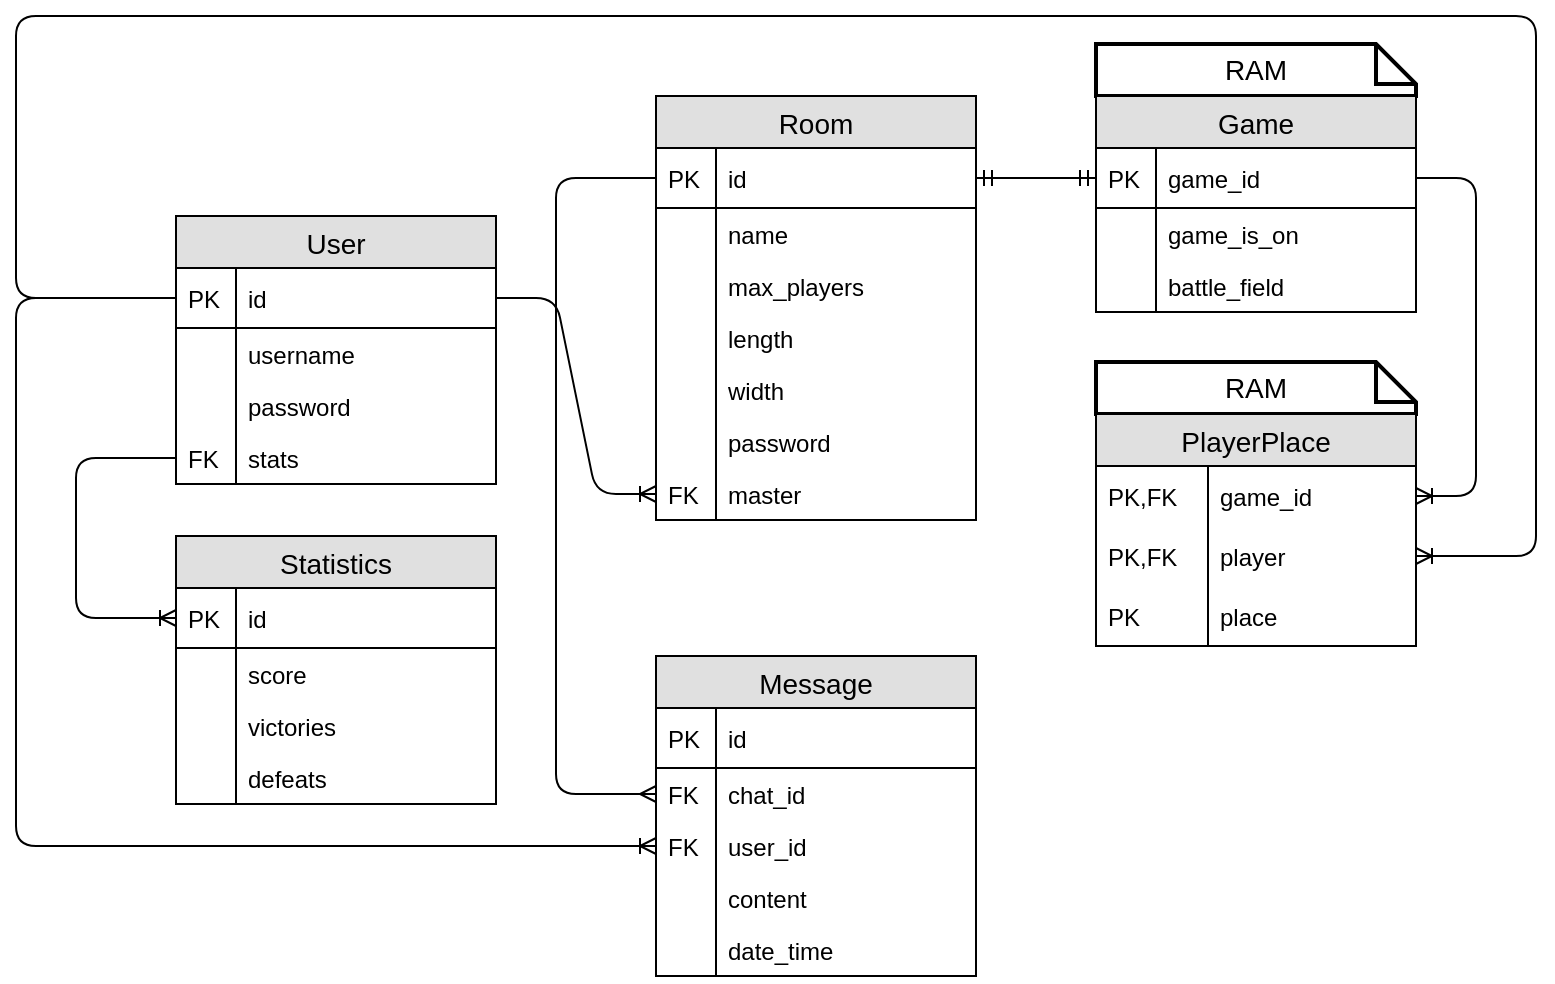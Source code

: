 <mxfile version="12.1.9" type="device" pages="1"><diagram id="lY1YF1tEnvHA6ZkaUEOh" name="Page-1"><mxGraphModel dx="1024" dy="566" grid="1" gridSize="10" guides="1" tooltips="1" connect="1" arrows="1" fold="1" page="1" pageScale="1" pageWidth="1169" pageHeight="827" math="0" shadow="0"><root><mxCell id="0"/><mxCell id="1" parent="0"/><mxCell id="0nc4fZ1yxU8Oas6RXKIv-1" value="User" style="swimlane;fontStyle=0;childLayout=stackLayout;horizontal=1;startSize=26;fillColor=#e0e0e0;horizontalStack=0;resizeParent=1;resizeParentMax=0;resizeLast=0;collapsible=1;marginBottom=0;swimlaneFillColor=#ffffff;align=center;fontSize=14;" parent="1" vertex="1"><mxGeometry x="360" y="340" width="160" height="134" as="geometry"/></mxCell><mxCell id="0nc4fZ1yxU8Oas6RXKIv-2" value="id" style="shape=partialRectangle;top=0;left=0;right=0;bottom=1;align=left;verticalAlign=middle;fillColor=none;spacingLeft=34;spacingRight=4;overflow=hidden;rotatable=0;points=[[0,0.5],[1,0.5]];portConstraint=eastwest;dropTarget=0;fontStyle=0;fontSize=12;" parent="0nc4fZ1yxU8Oas6RXKIv-1" vertex="1"><mxGeometry y="26" width="160" height="30" as="geometry"/></mxCell><mxCell id="0nc4fZ1yxU8Oas6RXKIv-3" value="PK" style="shape=partialRectangle;top=0;left=0;bottom=0;fillColor=none;align=left;verticalAlign=middle;spacingLeft=4;spacingRight=4;overflow=hidden;rotatable=0;points=[];portConstraint=eastwest;part=1;fontSize=12;" parent="0nc4fZ1yxU8Oas6RXKIv-2" vertex="1" connectable="0"><mxGeometry width="30" height="30" as="geometry"/></mxCell><mxCell id="0nc4fZ1yxU8Oas6RXKIv-6" value="username" style="shape=partialRectangle;top=0;left=0;right=0;bottom=0;align=left;verticalAlign=top;fillColor=none;spacingLeft=34;spacingRight=4;overflow=hidden;rotatable=0;points=[[0,0.5],[1,0.5]];portConstraint=eastwest;dropTarget=0;fontSize=12;" parent="0nc4fZ1yxU8Oas6RXKIv-1" vertex="1"><mxGeometry y="56" width="160" height="26" as="geometry"/></mxCell><mxCell id="0nc4fZ1yxU8Oas6RXKIv-7" value="" style="shape=partialRectangle;top=0;left=0;bottom=0;fillColor=none;align=left;verticalAlign=top;spacingLeft=4;spacingRight=4;overflow=hidden;rotatable=0;points=[];portConstraint=eastwest;part=1;fontSize=12;" parent="0nc4fZ1yxU8Oas6RXKIv-6" vertex="1" connectable="0"><mxGeometry width="30" height="26" as="geometry"/></mxCell><mxCell id="3C89BQBCPbE5NvuhkvjR-6" value="password" style="shape=partialRectangle;top=0;left=0;right=0;bottom=0;align=left;verticalAlign=top;fillColor=none;spacingLeft=34;spacingRight=4;overflow=hidden;rotatable=0;points=[[0,0.5],[1,0.5]];portConstraint=eastwest;dropTarget=0;fontSize=12;strokeColor=#000000;" parent="0nc4fZ1yxU8Oas6RXKIv-1" vertex="1"><mxGeometry y="82" width="160" height="26" as="geometry"/></mxCell><mxCell id="3C89BQBCPbE5NvuhkvjR-7" value="" style="shape=partialRectangle;top=0;left=0;bottom=0;fillColor=none;align=left;verticalAlign=top;spacingLeft=4;spacingRight=4;overflow=hidden;rotatable=0;points=[];portConstraint=eastwest;part=1;fontSize=12;" parent="3C89BQBCPbE5NvuhkvjR-6" vertex="1" connectable="0"><mxGeometry width="30" height="26" as="geometry"/></mxCell><mxCell id="Mpy08U26U_PYvov8Hkk9-21" value="stats" style="shape=partialRectangle;top=0;left=0;right=0;bottom=0;align=left;verticalAlign=top;fillColor=none;spacingLeft=34;spacingRight=4;overflow=hidden;rotatable=0;points=[[0,0.5],[1,0.5]];portConstraint=eastwest;dropTarget=0;fontSize=12;strokeColor=#000000;" vertex="1" parent="0nc4fZ1yxU8Oas6RXKIv-1"><mxGeometry y="108" width="160" height="26" as="geometry"/></mxCell><mxCell id="Mpy08U26U_PYvov8Hkk9-22" value="FK" style="shape=partialRectangle;top=0;left=0;bottom=0;fillColor=none;align=left;verticalAlign=top;spacingLeft=4;spacingRight=4;overflow=hidden;rotatable=0;points=[];portConstraint=eastwest;part=1;fontSize=12;" vertex="1" connectable="0" parent="Mpy08U26U_PYvov8Hkk9-21"><mxGeometry width="30" height="26" as="geometry"/></mxCell><mxCell id="0nc4fZ1yxU8Oas6RXKIv-13" value="Room" style="swimlane;fontStyle=0;childLayout=stackLayout;horizontal=1;startSize=26;fillColor=#e0e0e0;horizontalStack=0;resizeParent=1;resizeParentMax=0;resizeLast=0;collapsible=1;marginBottom=0;swimlaneFillColor=#ffffff;align=center;fontSize=14;" parent="1" vertex="1"><mxGeometry x="600" y="280" width="160" height="212" as="geometry"><mxRectangle x="275" y="33" width="80" height="26" as="alternateBounds"/></mxGeometry></mxCell><mxCell id="0nc4fZ1yxU8Oas6RXKIv-14" value="id" style="shape=partialRectangle;top=0;left=0;right=0;bottom=1;align=left;verticalAlign=middle;fillColor=none;spacingLeft=34;spacingRight=4;overflow=hidden;rotatable=0;points=[[0,0.5],[1,0.5]];portConstraint=eastwest;dropTarget=0;fontStyle=0;fontSize=12;" parent="0nc4fZ1yxU8Oas6RXKIv-13" vertex="1"><mxGeometry y="26" width="160" height="30" as="geometry"/></mxCell><mxCell id="0nc4fZ1yxU8Oas6RXKIv-15" value="PK" style="shape=partialRectangle;top=0;left=0;bottom=0;fillColor=none;align=left;verticalAlign=middle;spacingLeft=4;spacingRight=4;overflow=hidden;rotatable=0;points=[];portConstraint=eastwest;part=1;fontSize=12;" parent="0nc4fZ1yxU8Oas6RXKIv-14" vertex="1" connectable="0"><mxGeometry width="30" height="30" as="geometry"/></mxCell><mxCell id="hWqtUXWz0egaT6bZujqS-31" value="name" style="shape=partialRectangle;top=0;left=0;right=0;bottom=0;align=left;verticalAlign=top;fillColor=none;spacingLeft=34;spacingRight=4;overflow=hidden;rotatable=0;points=[[0,0.5],[1,0.5]];portConstraint=eastwest;dropTarget=0;fontSize=12;" parent="0nc4fZ1yxU8Oas6RXKIv-13" vertex="1"><mxGeometry y="56" width="160" height="26" as="geometry"/></mxCell><mxCell id="hWqtUXWz0egaT6bZujqS-32" value="" style="shape=partialRectangle;top=0;left=0;bottom=0;fillColor=none;align=left;verticalAlign=top;spacingLeft=4;spacingRight=4;overflow=hidden;rotatable=0;points=[];portConstraint=eastwest;part=1;fontSize=12;" parent="hWqtUXWz0egaT6bZujqS-31" vertex="1" connectable="0"><mxGeometry width="30" height="26" as="geometry"/></mxCell><mxCell id="0nc4fZ1yxU8Oas6RXKIv-18" value="max_players" style="shape=partialRectangle;top=0;left=0;right=0;bottom=0;align=left;verticalAlign=top;fillColor=none;spacingLeft=34;spacingRight=4;overflow=hidden;rotatable=0;points=[[0,0.5],[1,0.5]];portConstraint=eastwest;dropTarget=0;fontSize=12;" parent="0nc4fZ1yxU8Oas6RXKIv-13" vertex="1"><mxGeometry y="82" width="160" height="26" as="geometry"/></mxCell><mxCell id="0nc4fZ1yxU8Oas6RXKIv-19" value="" style="shape=partialRectangle;top=0;left=0;bottom=0;fillColor=none;align=left;verticalAlign=top;spacingLeft=4;spacingRight=4;overflow=hidden;rotatable=0;points=[];portConstraint=eastwest;part=1;fontSize=12;" parent="0nc4fZ1yxU8Oas6RXKIv-18" vertex="1" connectable="0"><mxGeometry width="30" height="26" as="geometry"/></mxCell><mxCell id="0nc4fZ1yxU8Oas6RXKIv-20" value="length" style="shape=partialRectangle;top=0;left=0;right=0;bottom=0;align=left;verticalAlign=top;fillColor=none;spacingLeft=34;spacingRight=4;overflow=hidden;rotatable=0;points=[[0,0.5],[1,0.5]];portConstraint=eastwest;dropTarget=0;fontSize=12;" parent="0nc4fZ1yxU8Oas6RXKIv-13" vertex="1"><mxGeometry y="108" width="160" height="26" as="geometry"/></mxCell><mxCell id="0nc4fZ1yxU8Oas6RXKIv-21" value="" style="shape=partialRectangle;top=0;left=0;bottom=0;fillColor=none;align=left;verticalAlign=top;spacingLeft=4;spacingRight=4;overflow=hidden;rotatable=0;points=[];portConstraint=eastwest;part=1;fontSize=12;" parent="0nc4fZ1yxU8Oas6RXKIv-20" vertex="1" connectable="0"><mxGeometry width="30" height="26" as="geometry"/></mxCell><mxCell id="0nc4fZ1yxU8Oas6RXKIv-27" value="width" style="shape=partialRectangle;top=0;left=0;right=0;bottom=0;align=left;verticalAlign=top;fillColor=none;spacingLeft=34;spacingRight=4;overflow=hidden;rotatable=0;points=[[0,0.5],[1,0.5]];portConstraint=eastwest;dropTarget=0;fontSize=12;" parent="0nc4fZ1yxU8Oas6RXKIv-13" vertex="1"><mxGeometry y="134" width="160" height="26" as="geometry"/></mxCell><mxCell id="0nc4fZ1yxU8Oas6RXKIv-28" value="" style="shape=partialRectangle;top=0;left=0;bottom=0;fillColor=none;align=left;verticalAlign=top;spacingLeft=4;spacingRight=4;overflow=hidden;rotatable=0;points=[];portConstraint=eastwest;part=1;fontSize=12;" parent="0nc4fZ1yxU8Oas6RXKIv-27" vertex="1" connectable="0"><mxGeometry width="30" height="26" as="geometry"/></mxCell><mxCell id="x3okc0jB8wIOfgNnuSW4-9" value="password" style="shape=partialRectangle;top=0;left=0;right=0;bottom=0;align=left;verticalAlign=top;fillColor=none;spacingLeft=34;spacingRight=4;overflow=hidden;rotatable=0;points=[[0,0.5],[1,0.5]];portConstraint=eastwest;dropTarget=0;fontSize=12;" parent="0nc4fZ1yxU8Oas6RXKIv-13" vertex="1"><mxGeometry y="160" width="160" height="26" as="geometry"/></mxCell><mxCell id="x3okc0jB8wIOfgNnuSW4-10" value="" style="shape=partialRectangle;top=0;left=0;bottom=0;fillColor=none;align=left;verticalAlign=top;spacingLeft=4;spacingRight=4;overflow=hidden;rotatable=0;points=[];portConstraint=eastwest;part=1;fontSize=12;" parent="x3okc0jB8wIOfgNnuSW4-9" vertex="1" connectable="0"><mxGeometry width="30" height="26" as="geometry"/></mxCell><mxCell id="x3okc0jB8wIOfgNnuSW4-15" value="master" style="shape=partialRectangle;top=0;left=0;right=0;bottom=0;align=left;verticalAlign=top;fillColor=none;spacingLeft=34;spacingRight=4;overflow=hidden;rotatable=0;points=[[0,0.5],[1,0.5]];portConstraint=eastwest;dropTarget=0;fontSize=12;" parent="0nc4fZ1yxU8Oas6RXKIv-13" vertex="1"><mxGeometry y="186" width="160" height="26" as="geometry"/></mxCell><mxCell id="x3okc0jB8wIOfgNnuSW4-16" value="FK" style="shape=partialRectangle;top=0;left=0;bottom=0;fillColor=none;align=left;verticalAlign=top;spacingLeft=4;spacingRight=4;overflow=hidden;rotatable=0;points=[];portConstraint=eastwest;part=1;fontSize=12;" parent="x3okc0jB8wIOfgNnuSW4-15" vertex="1" connectable="0"><mxGeometry width="30" height="26" as="geometry"/></mxCell><mxCell id="0nc4fZ1yxU8Oas6RXKIv-55" value="Message" style="swimlane;fontStyle=0;childLayout=stackLayout;horizontal=1;startSize=26;fillColor=#e0e0e0;horizontalStack=0;resizeParent=1;resizeParentMax=0;resizeLast=0;collapsible=1;marginBottom=0;swimlaneFillColor=#ffffff;align=center;fontSize=14;" parent="1" vertex="1"><mxGeometry x="600" y="560" width="160" height="160" as="geometry"/></mxCell><mxCell id="0nc4fZ1yxU8Oas6RXKIv-56" value="id" style="shape=partialRectangle;top=0;left=0;right=0;bottom=1;align=left;verticalAlign=middle;fillColor=none;spacingLeft=34;spacingRight=4;overflow=hidden;rotatable=0;points=[[0,0.5],[1,0.5]];portConstraint=eastwest;dropTarget=0;fontStyle=0;fontSize=12;" parent="0nc4fZ1yxU8Oas6RXKIv-55" vertex="1"><mxGeometry y="26" width="160" height="30" as="geometry"/></mxCell><mxCell id="0nc4fZ1yxU8Oas6RXKIv-57" value="PK" style="shape=partialRectangle;top=0;left=0;bottom=0;fillColor=none;align=left;verticalAlign=middle;spacingLeft=4;spacingRight=4;overflow=hidden;rotatable=0;points=[];portConstraint=eastwest;part=1;fontSize=12;" parent="0nc4fZ1yxU8Oas6RXKIv-56" vertex="1" connectable="0"><mxGeometry width="30" height="30" as="geometry"/></mxCell><mxCell id="0nc4fZ1yxU8Oas6RXKIv-58" value="chat_id" style="shape=partialRectangle;top=0;left=0;right=0;bottom=0;align=left;verticalAlign=top;fillColor=none;spacingLeft=34;spacingRight=4;overflow=hidden;rotatable=0;points=[[0,0.5],[1,0.5]];portConstraint=eastwest;dropTarget=0;fontSize=12;" parent="0nc4fZ1yxU8Oas6RXKIv-55" vertex="1"><mxGeometry y="56" width="160" height="26" as="geometry"/></mxCell><mxCell id="0nc4fZ1yxU8Oas6RXKIv-59" value="FK" style="shape=partialRectangle;top=0;left=0;bottom=0;fillColor=none;align=left;verticalAlign=top;spacingLeft=4;spacingRight=4;overflow=hidden;rotatable=0;points=[];portConstraint=eastwest;part=1;fontSize=12;" parent="0nc4fZ1yxU8Oas6RXKIv-58" vertex="1" connectable="0"><mxGeometry width="30" height="26" as="geometry"/></mxCell><mxCell id="0nc4fZ1yxU8Oas6RXKIv-60" value="user_id" style="shape=partialRectangle;top=0;left=0;right=0;bottom=0;align=left;verticalAlign=top;fillColor=none;spacingLeft=34;spacingRight=4;overflow=hidden;rotatable=0;points=[[0,0.5],[1,0.5]];portConstraint=eastwest;dropTarget=0;fontSize=12;" parent="0nc4fZ1yxU8Oas6RXKIv-55" vertex="1"><mxGeometry y="82" width="160" height="26" as="geometry"/></mxCell><mxCell id="0nc4fZ1yxU8Oas6RXKIv-61" value="FK" style="shape=partialRectangle;top=0;left=0;bottom=0;fillColor=none;align=left;verticalAlign=top;spacingLeft=4;spacingRight=4;overflow=hidden;rotatable=0;points=[];portConstraint=eastwest;part=1;fontSize=12;" parent="0nc4fZ1yxU8Oas6RXKIv-60" vertex="1" connectable="0"><mxGeometry width="30" height="26" as="geometry"/></mxCell><mxCell id="0nc4fZ1yxU8Oas6RXKIv-62" value="content" style="shape=partialRectangle;top=0;left=0;right=0;bottom=0;align=left;verticalAlign=top;fillColor=none;spacingLeft=34;spacingRight=4;overflow=hidden;rotatable=0;points=[[0,0.5],[1,0.5]];portConstraint=eastwest;dropTarget=0;fontSize=12;" parent="0nc4fZ1yxU8Oas6RXKIv-55" vertex="1"><mxGeometry y="108" width="160" height="26" as="geometry"/></mxCell><mxCell id="0nc4fZ1yxU8Oas6RXKIv-63" value="" style="shape=partialRectangle;top=0;left=0;bottom=0;fillColor=none;align=left;verticalAlign=top;spacingLeft=4;spacingRight=4;overflow=hidden;rotatable=0;points=[];portConstraint=eastwest;part=1;fontSize=12;" parent="0nc4fZ1yxU8Oas6RXKIv-62" vertex="1" connectable="0"><mxGeometry width="30" height="26" as="geometry"/></mxCell><mxCell id="0nc4fZ1yxU8Oas6RXKIv-66" value="date_time" style="shape=partialRectangle;top=0;left=0;right=0;bottom=0;align=left;verticalAlign=top;fillColor=none;spacingLeft=34;spacingRight=4;overflow=hidden;rotatable=0;points=[[0,0.5],[1,0.5]];portConstraint=eastwest;dropTarget=0;fontSize=12;" parent="0nc4fZ1yxU8Oas6RXKIv-55" vertex="1"><mxGeometry y="134" width="160" height="26" as="geometry"/></mxCell><mxCell id="0nc4fZ1yxU8Oas6RXKIv-67" value="" style="shape=partialRectangle;top=0;left=0;bottom=0;fillColor=none;align=left;verticalAlign=top;spacingLeft=4;spacingRight=4;overflow=hidden;rotatable=0;points=[];portConstraint=eastwest;part=1;fontSize=12;" parent="0nc4fZ1yxU8Oas6RXKIv-66" vertex="1" connectable="0"><mxGeometry width="30" height="26" as="geometry"/></mxCell><mxCell id="x3okc0jB8wIOfgNnuSW4-30" value="" style="edgeStyle=orthogonalEdgeStyle;fontSize=12;html=1;endArrow=ERmany;rounded=1;strokeColor=#000000;endSize=6;jumpStyle=none;arcSize=20;comic=0;shadow=0;exitX=0;exitY=0.5;exitDx=0;exitDy=0;entryX=0;entryY=0.5;entryDx=0;entryDy=0;" parent="1" source="0nc4fZ1yxU8Oas6RXKIv-14" target="0nc4fZ1yxU8Oas6RXKIv-58" edge="1"><mxGeometry width="100" height="100" relative="1" as="geometry"><mxPoint x="930" y="330" as="sourcePoint"/><mxPoint x="610" y="450" as="targetPoint"/><Array as="points"><mxPoint x="550" y="321"/><mxPoint x="550" y="629"/></Array></mxGeometry></mxCell><mxCell id="hWqtUXWz0egaT6bZujqS-36" value="" style="edgeStyle=entityRelationEdgeStyle;fontSize=12;html=1;endArrow=ERoneToMany;entryX=0;entryY=0.5;entryDx=0;entryDy=0;exitX=1;exitY=0.5;exitDx=0;exitDy=0;" parent="1" source="0nc4fZ1yxU8Oas6RXKIv-2" target="x3okc0jB8wIOfgNnuSW4-15" edge="1"><mxGeometry width="100" height="100" relative="1" as="geometry"><mxPoint x="520" y="360" as="sourcePoint"/><mxPoint x="620" y="260" as="targetPoint"/></mxGeometry></mxCell><mxCell id="hWqtUXWz0egaT6bZujqS-65" value="RAM" style="shape=note;strokeWidth=2;fontSize=14;size=20;whiteSpace=wrap;html=1;" parent="1" vertex="1"><mxGeometry x="820" y="254" width="160" height="26" as="geometry"/></mxCell><mxCell id="Mpy08U26U_PYvov8Hkk9-8" value="Statistics" style="swimlane;fontStyle=0;childLayout=stackLayout;horizontal=1;startSize=26;fillColor=#e0e0e0;horizontalStack=0;resizeParent=1;resizeParentMax=0;resizeLast=0;collapsible=1;marginBottom=0;swimlaneFillColor=#ffffff;align=center;fontSize=14;" vertex="1" parent="1"><mxGeometry x="360" y="500" width="160" height="134" as="geometry"/></mxCell><mxCell id="Mpy08U26U_PYvov8Hkk9-9" value="id" style="shape=partialRectangle;top=0;left=0;right=0;bottom=1;align=left;verticalAlign=middle;fillColor=none;spacingLeft=34;spacingRight=4;overflow=hidden;rotatable=0;points=[[0,0.5],[1,0.5]];portConstraint=eastwest;dropTarget=0;fontStyle=0;fontSize=12;" vertex="1" parent="Mpy08U26U_PYvov8Hkk9-8"><mxGeometry y="26" width="160" height="30" as="geometry"/></mxCell><mxCell id="Mpy08U26U_PYvov8Hkk9-10" value="PK" style="shape=partialRectangle;top=0;left=0;bottom=0;fillColor=none;align=left;verticalAlign=middle;spacingLeft=4;spacingRight=4;overflow=hidden;rotatable=0;points=[];portConstraint=eastwest;part=1;fontSize=12;" vertex="1" connectable="0" parent="Mpy08U26U_PYvov8Hkk9-9"><mxGeometry width="30" height="30" as="geometry"/></mxCell><mxCell id="Mpy08U26U_PYvov8Hkk9-15" value="score" style="shape=partialRectangle;top=0;left=0;right=0;bottom=0;align=left;verticalAlign=top;fillColor=none;spacingLeft=34;spacingRight=4;overflow=hidden;rotatable=0;points=[[0,0.5],[1,0.5]];portConstraint=eastwest;dropTarget=0;fontSize=12;strokeColor=#000000;" vertex="1" parent="Mpy08U26U_PYvov8Hkk9-8"><mxGeometry y="56" width="160" height="26" as="geometry"/></mxCell><mxCell id="Mpy08U26U_PYvov8Hkk9-16" value="" style="shape=partialRectangle;top=0;left=0;bottom=0;fillColor=none;align=left;verticalAlign=top;spacingLeft=4;spacingRight=4;overflow=hidden;rotatable=0;points=[];portConstraint=eastwest;part=1;fontSize=12;" vertex="1" connectable="0" parent="Mpy08U26U_PYvov8Hkk9-15"><mxGeometry width="30" height="26" as="geometry"/></mxCell><mxCell id="Mpy08U26U_PYvov8Hkk9-17" value="victories " style="shape=partialRectangle;top=0;left=0;right=0;bottom=0;align=left;verticalAlign=top;fillColor=none;spacingLeft=34;spacingRight=4;overflow=hidden;rotatable=0;points=[[0,0.5],[1,0.5]];portConstraint=eastwest;dropTarget=0;fontSize=12;strokeColor=#000000;" vertex="1" parent="Mpy08U26U_PYvov8Hkk9-8"><mxGeometry y="82" width="160" height="26" as="geometry"/></mxCell><mxCell id="Mpy08U26U_PYvov8Hkk9-18" value="" style="shape=partialRectangle;top=0;left=0;bottom=0;fillColor=none;align=left;verticalAlign=top;spacingLeft=4;spacingRight=4;overflow=hidden;rotatable=0;points=[];portConstraint=eastwest;part=1;fontSize=12;" vertex="1" connectable="0" parent="Mpy08U26U_PYvov8Hkk9-17"><mxGeometry width="30" height="26" as="geometry"/></mxCell><mxCell id="Mpy08U26U_PYvov8Hkk9-19" value="defeats" style="shape=partialRectangle;top=0;left=0;right=0;bottom=0;align=left;verticalAlign=top;fillColor=none;spacingLeft=34;spacingRight=4;overflow=hidden;rotatable=0;points=[[0,0.5],[1,0.5]];portConstraint=eastwest;dropTarget=0;fontSize=12;strokeColor=#000000;" vertex="1" parent="Mpy08U26U_PYvov8Hkk9-8"><mxGeometry y="108" width="160" height="26" as="geometry"/></mxCell><mxCell id="Mpy08U26U_PYvov8Hkk9-20" value="" style="shape=partialRectangle;top=0;left=0;bottom=0;fillColor=none;align=left;verticalAlign=top;spacingLeft=4;spacingRight=4;overflow=hidden;rotatable=0;points=[];portConstraint=eastwest;part=1;fontSize=12;" vertex="1" connectable="0" parent="Mpy08U26U_PYvov8Hkk9-19"><mxGeometry width="30" height="26" as="geometry"/></mxCell><mxCell id="Mpy08U26U_PYvov8Hkk9-24" value="" style="edgeStyle=orthogonalEdgeStyle;fontSize=12;html=1;endArrow=ERoneToMany;exitX=0;exitY=0.5;exitDx=0;exitDy=0;entryX=0;entryY=0.5;entryDx=0;entryDy=0;" edge="1" parent="1" source="0nc4fZ1yxU8Oas6RXKIv-2" target="0nc4fZ1yxU8Oas6RXKIv-60"><mxGeometry width="100" height="100" relative="1" as="geometry"><mxPoint x="310" y="320" as="sourcePoint"/><mxPoint x="280" y="740" as="targetPoint"/><Array as="points"><mxPoint x="280" y="381"/><mxPoint x="280" y="655"/></Array></mxGeometry></mxCell><mxCell id="Mpy08U26U_PYvov8Hkk9-25" value="" style="edgeStyle=orthogonalEdgeStyle;fontSize=12;html=1;endArrow=ERoneToMany;exitX=0;exitY=0.5;exitDx=0;exitDy=0;entryX=0;entryY=0.5;entryDx=0;entryDy=0;" edge="1" parent="1" source="Mpy08U26U_PYvov8Hkk9-21" target="Mpy08U26U_PYvov8Hkk9-9"><mxGeometry width="100" height="100" relative="1" as="geometry"><mxPoint x="370" y="391" as="sourcePoint"/><mxPoint x="610" y="665" as="targetPoint"/><Array as="points"><mxPoint x="310" y="461"/><mxPoint x="310" y="541"/></Array></mxGeometry></mxCell><mxCell id="Mpy08U26U_PYvov8Hkk9-27" value="Game" style="swimlane;fontStyle=0;childLayout=stackLayout;horizontal=1;startSize=26;fillColor=#e0e0e0;horizontalStack=0;resizeParent=1;resizeParentMax=0;resizeLast=0;collapsible=1;marginBottom=0;swimlaneFillColor=#ffffff;align=center;fontSize=14;" vertex="1" parent="1"><mxGeometry x="820" y="280" width="160" height="108" as="geometry"><mxRectangle x="275" y="33" width="80" height="26" as="alternateBounds"/></mxGeometry></mxCell><mxCell id="Mpy08U26U_PYvov8Hkk9-28" value="game_id" style="shape=partialRectangle;top=0;left=0;right=0;bottom=1;align=left;verticalAlign=middle;fillColor=none;spacingLeft=34;spacingRight=4;overflow=hidden;rotatable=0;points=[[0,0.5],[1,0.5]];portConstraint=eastwest;dropTarget=0;fontStyle=0;fontSize=12;" vertex="1" parent="Mpy08U26U_PYvov8Hkk9-27"><mxGeometry y="26" width="160" height="30" as="geometry"/></mxCell><mxCell id="Mpy08U26U_PYvov8Hkk9-29" value="PK" style="shape=partialRectangle;top=0;left=0;bottom=0;fillColor=none;align=left;verticalAlign=middle;spacingLeft=4;spacingRight=4;overflow=hidden;rotatable=0;points=[];portConstraint=eastwest;part=1;fontSize=12;" vertex="1" connectable="0" parent="Mpy08U26U_PYvov8Hkk9-28"><mxGeometry width="30" height="30" as="geometry"/></mxCell><mxCell id="Mpy08U26U_PYvov8Hkk9-32" value="game_is_on" style="shape=partialRectangle;top=0;left=0;right=0;bottom=0;align=left;verticalAlign=top;fillColor=none;spacingLeft=34;spacingRight=4;overflow=hidden;rotatable=0;points=[[0,0.5],[1,0.5]];portConstraint=eastwest;dropTarget=0;fontSize=12;" vertex="1" parent="Mpy08U26U_PYvov8Hkk9-27"><mxGeometry y="56" width="160" height="26" as="geometry"/></mxCell><mxCell id="Mpy08U26U_PYvov8Hkk9-33" value="" style="shape=partialRectangle;top=0;left=0;bottom=0;fillColor=none;align=left;verticalAlign=top;spacingLeft=4;spacingRight=4;overflow=hidden;rotatable=0;points=[];portConstraint=eastwest;part=1;fontSize=12;" vertex="1" connectable="0" parent="Mpy08U26U_PYvov8Hkk9-32"><mxGeometry width="30" height="26" as="geometry"/></mxCell><mxCell id="Mpy08U26U_PYvov8Hkk9-34" value="battle_field" style="shape=partialRectangle;top=0;left=0;right=0;bottom=0;align=left;verticalAlign=top;fillColor=none;spacingLeft=34;spacingRight=4;overflow=hidden;rotatable=0;points=[[0,0.5],[1,0.5]];portConstraint=eastwest;dropTarget=0;fontSize=12;" vertex="1" parent="Mpy08U26U_PYvov8Hkk9-27"><mxGeometry y="82" width="160" height="26" as="geometry"/></mxCell><mxCell id="Mpy08U26U_PYvov8Hkk9-35" value="" style="shape=partialRectangle;top=0;left=0;bottom=0;fillColor=none;align=left;verticalAlign=top;spacingLeft=4;spacingRight=4;overflow=hidden;rotatable=0;points=[];portConstraint=eastwest;part=1;fontSize=12;" vertex="1" connectable="0" parent="Mpy08U26U_PYvov8Hkk9-34"><mxGeometry width="30" height="26" as="geometry"/></mxCell><mxCell id="Mpy08U26U_PYvov8Hkk9-42" value="RAM" style="shape=note;strokeWidth=2;fontSize=14;size=20;whiteSpace=wrap;html=1;" vertex="1" parent="1"><mxGeometry x="820" y="413" width="160" height="26" as="geometry"/></mxCell><mxCell id="Mpy08U26U_PYvov8Hkk9-58" value="" style="edgeStyle=orthogonalEdgeStyle;fontSize=12;html=1;endArrow=ERoneToMany;exitX=0;exitY=0.5;exitDx=0;exitDy=0;entryX=1;entryY=0.5;entryDx=0;entryDy=0;" edge="1" parent="1" source="0nc4fZ1yxU8Oas6RXKIv-2" target="Mpy08U26U_PYvov8Hkk9-63"><mxGeometry width="100" height="100" relative="1" as="geometry"><mxPoint x="370" y="391" as="sourcePoint"/><mxPoint x="1230" y="347" as="targetPoint"/><Array as="points"><mxPoint x="280" y="381"/><mxPoint x="280" y="240"/><mxPoint x="1040" y="240"/><mxPoint x="1040" y="510"/></Array></mxGeometry></mxCell><mxCell id="Mpy08U26U_PYvov8Hkk9-59" value="" style="edgeStyle=entityRelationEdgeStyle;fontSize=12;html=1;endArrow=ERmandOne;startArrow=ERmandOne;exitX=1;exitY=0.5;exitDx=0;exitDy=0;entryX=0;entryY=0.5;entryDx=0;entryDy=0;" edge="1" parent="1" source="0nc4fZ1yxU8Oas6RXKIv-14" target="Mpy08U26U_PYvov8Hkk9-28"><mxGeometry width="100" height="100" relative="1" as="geometry"><mxPoint x="850" y="570" as="sourcePoint"/><mxPoint x="950" y="470" as="targetPoint"/></mxGeometry></mxCell><mxCell id="Mpy08U26U_PYvov8Hkk9-60" value="PlayerPlace" style="swimlane;fontStyle=0;childLayout=stackLayout;horizontal=1;startSize=26;fillColor=#e0e0e0;horizontalStack=0;resizeParent=1;resizeParentMax=0;resizeLast=0;collapsible=1;marginBottom=0;swimlaneFillColor=#ffffff;align=center;fontSize=14;" vertex="1" parent="1"><mxGeometry x="820" y="439" width="160" height="116" as="geometry"/></mxCell><mxCell id="Mpy08U26U_PYvov8Hkk9-61" value="game_id" style="shape=partialRectangle;top=0;left=0;right=0;bottom=0;align=left;verticalAlign=middle;fillColor=none;spacingLeft=60;spacingRight=4;overflow=hidden;rotatable=0;points=[[0,0.5],[1,0.5]];portConstraint=eastwest;dropTarget=0;fontStyle=0;fontSize=12;fontColor=#000000;" vertex="1" parent="Mpy08U26U_PYvov8Hkk9-60"><mxGeometry y="26" width="160" height="30" as="geometry"/></mxCell><mxCell id="Mpy08U26U_PYvov8Hkk9-62" value="PK,FK" style="shape=partialRectangle;fontStyle=0;top=0;left=0;bottom=0;fillColor=none;align=left;verticalAlign=middle;spacingLeft=4;spacingRight=4;overflow=hidden;rotatable=0;points=[];portConstraint=eastwest;part=1;fontSize=12;" vertex="1" connectable="0" parent="Mpy08U26U_PYvov8Hkk9-61"><mxGeometry width="56" height="30" as="geometry"/></mxCell><mxCell id="Mpy08U26U_PYvov8Hkk9-63" value="player" style="shape=partialRectangle;top=0;left=0;right=0;bottom=1;align=left;verticalAlign=middle;fillColor=none;spacingLeft=60;spacingRight=4;overflow=hidden;rotatable=0;points=[[0,0.5],[1,0.5]];portConstraint=eastwest;dropTarget=0;fontStyle=0;fontSize=12;strokeColor=none;" vertex="1" parent="Mpy08U26U_PYvov8Hkk9-60"><mxGeometry y="56" width="160" height="30" as="geometry"/></mxCell><mxCell id="Mpy08U26U_PYvov8Hkk9-64" value="PK,FK" style="shape=partialRectangle;fontStyle=0;top=0;left=0;bottom=0;fillColor=none;align=left;verticalAlign=middle;spacingLeft=4;spacingRight=4;overflow=hidden;rotatable=0;points=[];portConstraint=eastwest;part=1;fontSize=12;" vertex="1" connectable="0" parent="Mpy08U26U_PYvov8Hkk9-63"><mxGeometry width="56" height="30" as="geometry"/></mxCell><mxCell id="Mpy08U26U_PYvov8Hkk9-67" value="place" style="shape=partialRectangle;top=0;left=0;right=0;bottom=1;align=left;verticalAlign=middle;fillColor=none;spacingLeft=60;spacingRight=4;overflow=hidden;rotatable=0;points=[[0,0.5],[1,0.5]];portConstraint=eastwest;dropTarget=0;fontStyle=0;fontSize=12;strokeColor=none;" vertex="1" parent="Mpy08U26U_PYvov8Hkk9-60"><mxGeometry y="86" width="160" height="30" as="geometry"/></mxCell><mxCell id="Mpy08U26U_PYvov8Hkk9-68" value="PK" style="shape=partialRectangle;fontStyle=0;top=0;left=0;bottom=0;fillColor=none;align=left;verticalAlign=middle;spacingLeft=4;spacingRight=4;overflow=hidden;rotatable=0;points=[];portConstraint=eastwest;part=1;fontSize=12;" vertex="1" connectable="0" parent="Mpy08U26U_PYvov8Hkk9-67"><mxGeometry width="56" height="30" as="geometry"/></mxCell><mxCell id="Mpy08U26U_PYvov8Hkk9-71" value="" style="edgeStyle=orthogonalEdgeStyle;fontSize=12;html=1;endArrow=ERoneToMany;exitX=1;exitY=0.5;exitDx=0;exitDy=0;entryX=1;entryY=0.5;entryDx=0;entryDy=0;" edge="1" parent="1" source="Mpy08U26U_PYvov8Hkk9-28" target="Mpy08U26U_PYvov8Hkk9-61"><mxGeometry width="100" height="100" relative="1" as="geometry"><mxPoint x="1050" y="373" as="sourcePoint"/><mxPoint x="1050" y="453" as="targetPoint"/><Array as="points"><mxPoint x="1010" y="321"/><mxPoint x="1010" y="480"/></Array></mxGeometry></mxCell></root></mxGraphModel></diagram></mxfile>